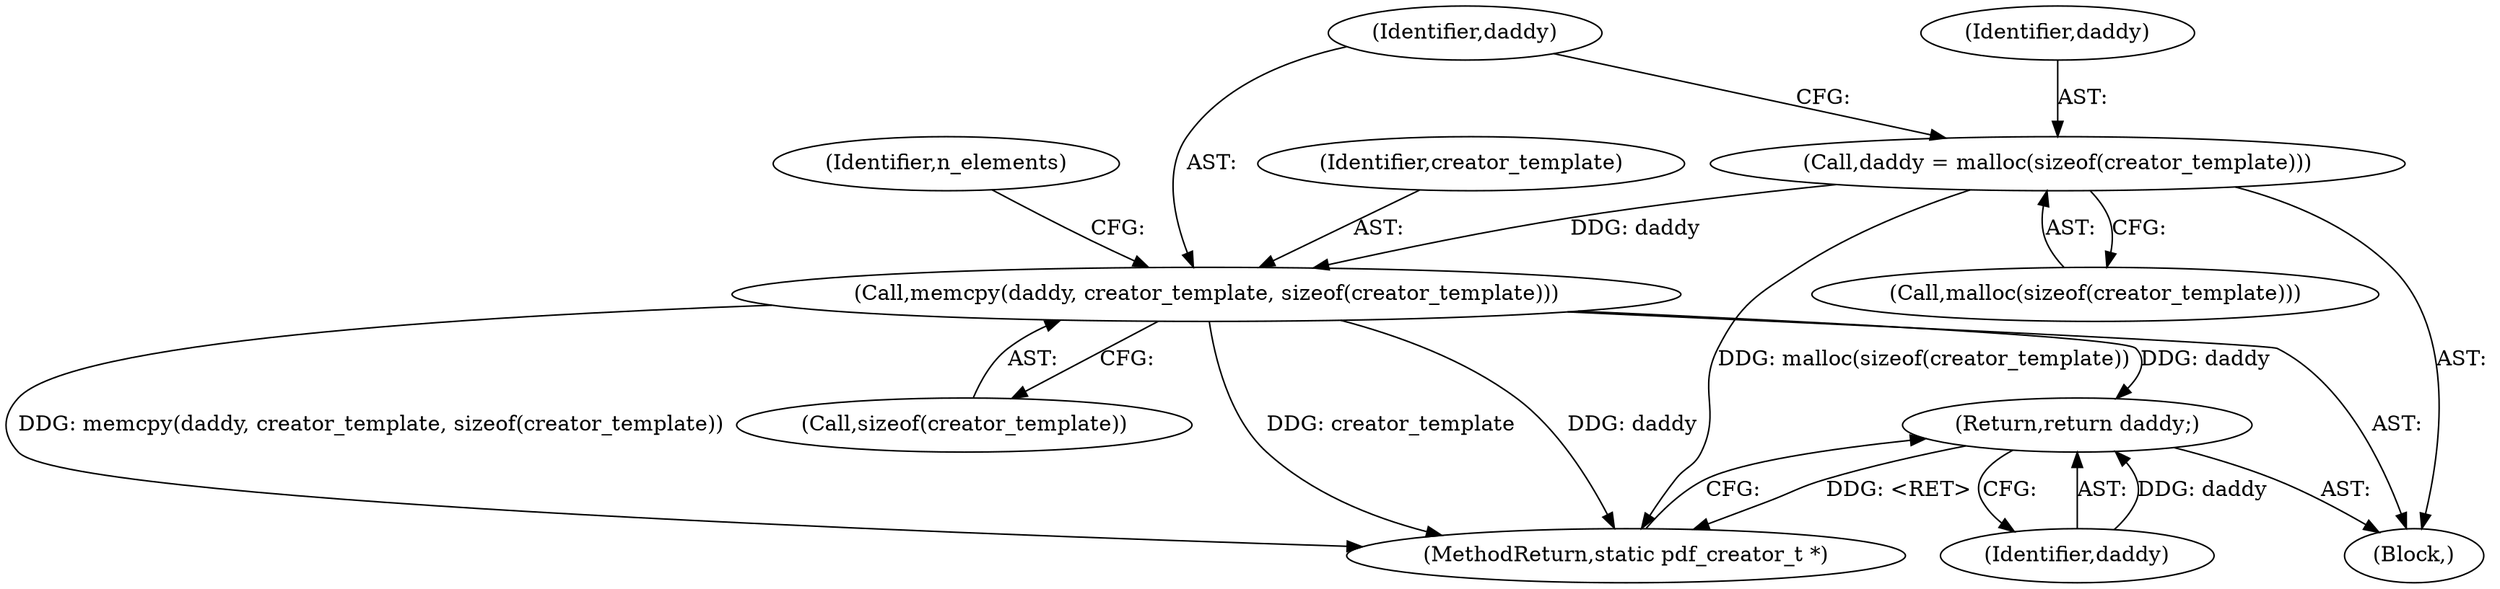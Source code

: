 digraph "1_pdfresurrect_0c4120fffa3dffe97b95c486a120eded82afe8a6_5@API" {
"1000119" [label="(Call,memcpy(daddy, creator_template, sizeof(creator_template)))"];
"1000114" [label="(Call,daddy = malloc(sizeof(creator_template)))"];
"1000136" [label="(Return,return daddy;)"];
"1000120" [label="(Identifier,daddy)"];
"1000137" [label="(Identifier,daddy)"];
"1000115" [label="(Identifier,daddy)"];
"1000136" [label="(Return,return daddy;)"];
"1000102" [label="(Block,)"];
"1000121" [label="(Identifier,creator_template)"];
"1000119" [label="(Call,memcpy(daddy, creator_template, sizeof(creator_template)))"];
"1000125" [label="(Identifier,n_elements)"];
"1000116" [label="(Call,malloc(sizeof(creator_template)))"];
"1000114" [label="(Call,daddy = malloc(sizeof(creator_template)))"];
"1000138" [label="(MethodReturn,static pdf_creator_t *)"];
"1000122" [label="(Call,sizeof(creator_template))"];
"1000119" -> "1000102"  [label="AST: "];
"1000119" -> "1000122"  [label="CFG: "];
"1000120" -> "1000119"  [label="AST: "];
"1000121" -> "1000119"  [label="AST: "];
"1000122" -> "1000119"  [label="AST: "];
"1000125" -> "1000119"  [label="CFG: "];
"1000119" -> "1000138"  [label="DDG: creator_template"];
"1000119" -> "1000138"  [label="DDG: memcpy(daddy, creator_template, sizeof(creator_template))"];
"1000119" -> "1000138"  [label="DDG: daddy"];
"1000114" -> "1000119"  [label="DDG: daddy"];
"1000119" -> "1000136"  [label="DDG: daddy"];
"1000114" -> "1000102"  [label="AST: "];
"1000114" -> "1000116"  [label="CFG: "];
"1000115" -> "1000114"  [label="AST: "];
"1000116" -> "1000114"  [label="AST: "];
"1000120" -> "1000114"  [label="CFG: "];
"1000114" -> "1000138"  [label="DDG: malloc(sizeof(creator_template))"];
"1000136" -> "1000102"  [label="AST: "];
"1000136" -> "1000137"  [label="CFG: "];
"1000137" -> "1000136"  [label="AST: "];
"1000138" -> "1000136"  [label="CFG: "];
"1000136" -> "1000138"  [label="DDG: <RET>"];
"1000137" -> "1000136"  [label="DDG: daddy"];
}

